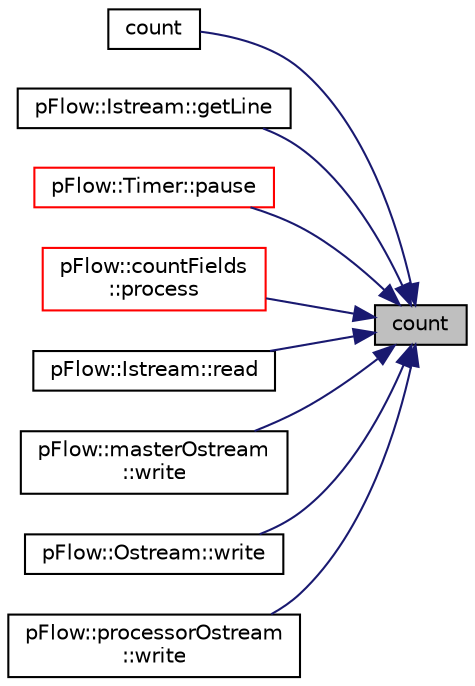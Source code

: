 digraph "count"
{
 // LATEX_PDF_SIZE
  edge [fontname="Helvetica",fontsize="10",labelfontname="Helvetica",labelfontsize="10"];
  node [fontname="Helvetica",fontsize="10",shape=record];
  rankdir="RL";
  Node1 [label="count",height=0.2,width=0.4,color="black", fillcolor="grey75", style="filled", fontcolor="black",tooltip=" "];
  Node1 -> Node2 [dir="back",color="midnightblue",fontsize="10",style="solid",fontname="Helvetica"];
  Node2 [label="count",height=0.2,width=0.4,color="black", fillcolor="white", style="filled",URL="$namespacepFlow.html#af313ace4eacf7e6b3e490506e044c88a",tooltip=" "];
  Node1 -> Node3 [dir="back",color="midnightblue",fontsize="10",style="solid",fontname="Helvetica"];
  Node3 [label="pFlow::Istream::getLine",height=0.2,width=0.4,color="black", fillcolor="white", style="filled",URL="$classpFlow_1_1Istream.html#a626d6266a668fbe5629562598a1d1334",tooltip="Low-level discard until delimiter return the number of characters extracted."];
  Node1 -> Node4 [dir="back",color="midnightblue",fontsize="10",style="solid",fontname="Helvetica"];
  Node4 [label="pFlow::Timer::pause",height=0.2,width=0.4,color="red", fillcolor="white", style="filled",URL="$classpFlow_1_1Timer.html#a7167f5c196fc5e167bfabde1a730e81d",tooltip=" "];
  Node1 -> Node9 [dir="back",color="midnightblue",fontsize="10",style="solid",fontname="Helvetica"];
  Node9 [label="pFlow::countFields\l::process",height=0.2,width=0.4,color="red", fillcolor="white", style="filled",URL="$classpFlow_1_1countFields.html#a48710dfacae22a8ec82d43d63e97f7b7",tooltip=" "];
  Node1 -> Node12 [dir="back",color="midnightblue",fontsize="10",style="solid",fontname="Helvetica"];
  Node12 [label="pFlow::Istream::read",height=0.2,width=0.4,color="black", fillcolor="white", style="filled",URL="$classpFlow_1_1Istream.html#ae726f8108a5359ed31e60e44457a8c9a",tooltip="Write a block of binray data."];
  Node1 -> Node13 [dir="back",color="midnightblue",fontsize="10",style="solid",fontname="Helvetica"];
  Node13 [label="pFlow::masterOstream\l::write",height=0.2,width=0.4,color="black", fillcolor="white", style="filled",URL="$classpFlow_1_1masterOstream.html#a30c2f2e600a35dcaebb70b2ad42b623b",tooltip="Write a block of binray data."];
  Node1 -> Node14 [dir="back",color="midnightblue",fontsize="10",style="solid",fontname="Helvetica"];
  Node14 [label="pFlow::Ostream::write",height=0.2,width=0.4,color="black", fillcolor="white", style="filled",URL="$classpFlow_1_1Ostream.html#a30c2f2e600a35dcaebb70b2ad42b623b",tooltip="Write a block of binray data."];
  Node1 -> Node15 [dir="back",color="midnightblue",fontsize="10",style="solid",fontname="Helvetica"];
  Node15 [label="pFlow::processorOstream\l::write",height=0.2,width=0.4,color="black", fillcolor="white", style="filled",URL="$classpFlow_1_1processorOstream.html#a30c2f2e600a35dcaebb70b2ad42b623b",tooltip="Write a block of binray data."];
}
